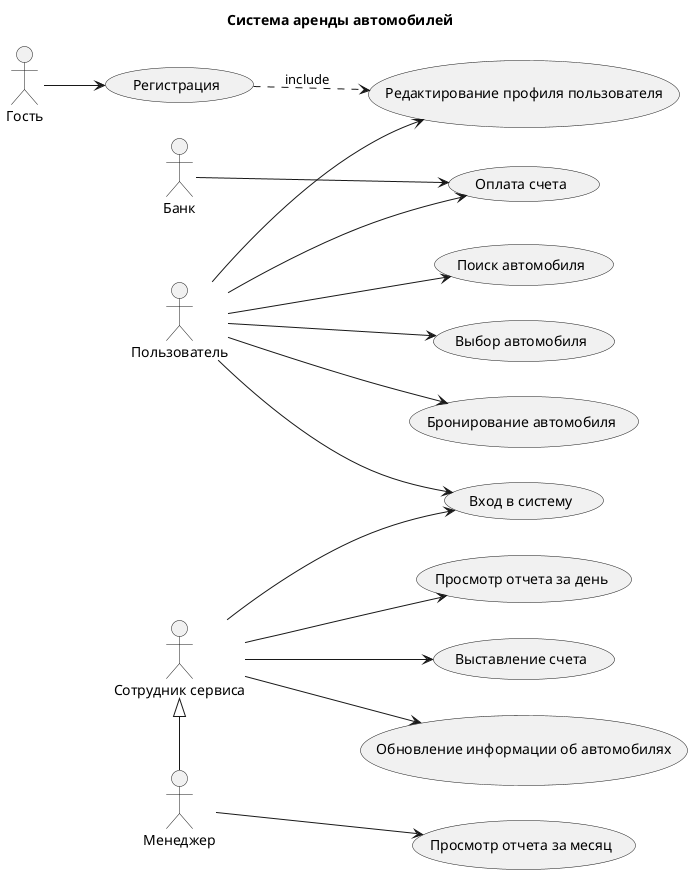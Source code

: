 @startuml usecases
title Система аренды автомобилей

left to right direction

actor "Гость" as Guest
usecase "Регистрация" as Registration
usecase "Редактирование профиля пользователя" as EditProfile
Registration ..> EditProfile : include

Guest --> Registration

actor "Пользователь" as Customer
usecase "Вход в систему" as Login
usecase "Поиск автомобиля" as SearchCar
usecase "Выбор автомобиля" as SelectCar
usecase "Бронирование автомобиля" as Reservation

usecase "Оплата счета" as BillPayment

Customer --> Login
Customer --> SearchCar
Customer --> SelectCar
Customer --> Reservation
Customer --> EditProfile

Customer --> BillPayment

actor "Сотрудник сервиса" as Employee
actor "Менеджер" as Manager
Manager -left-|> Employee

usecase "Обновление информации об автомобилях" as MaintainCarsInformation
usecase "Просмотр отчета за день" as ViewDailyReport
usecase "Просмотр отчета за месяц" as ViewMonthlyReport
usecase "Выставление счета" as GenerateBill

Employee --> MaintainCarsInformation
Employee --> ViewDailyReport
Employee --> GenerateBill
Employee --> Login

Manager --> ViewMonthlyReport

actor "Банк" as Bank

Bank --> BillPayment

@enduml